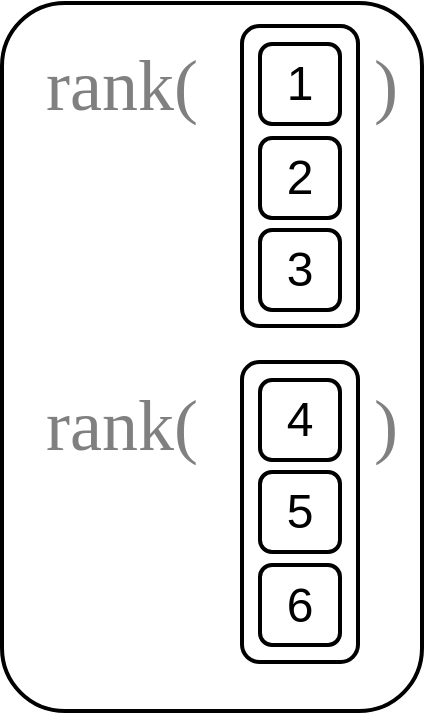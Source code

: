 <mxfile version="14.6.0" type="device"><diagram id="dr9mNJ5kcsJP4tiuhUG5" name="Page-1"><mxGraphModel dx="733" dy="682" grid="1" gridSize="10" guides="1" tooltips="1" connect="1" arrows="1" fold="1" page="1" pageScale="1" pageWidth="850" pageHeight="1100" math="0" shadow="0"><root><mxCell id="0"/><mxCell id="1" parent="0"/><mxCell id="CSwee1cqGbC4r-1llz8I-1" value="" style="rounded=1;whiteSpace=wrap;html=1;strokeWidth=2;perimeterSpacing=0;" vertex="1" parent="1"><mxGeometry x="490" y="128.5" width="210" height="354" as="geometry"/></mxCell><mxCell id="CSwee1cqGbC4r-1llz8I-2" value="" style="group" vertex="1" connectable="0" parent="1"><mxGeometry x="610" y="140" width="58" height="331" as="geometry"/></mxCell><mxCell id="CSwee1cqGbC4r-1llz8I-3" value="" style="rounded=1;whiteSpace=wrap;html=1;strokeWidth=2;" vertex="1" parent="CSwee1cqGbC4r-1llz8I-2"><mxGeometry width="58" height="150" as="geometry"/></mxCell><mxCell id="CSwee1cqGbC4r-1llz8I-4" value="&lt;font style=&quot;font-size: 24px&quot;&gt;1&lt;/font&gt;" style="rounded=1;whiteSpace=wrap;html=1;strokeWidth=2;" vertex="1" parent="CSwee1cqGbC4r-1llz8I-2"><mxGeometry x="9" y="9" width="40" height="40" as="geometry"/></mxCell><mxCell id="CSwee1cqGbC4r-1llz8I-5" value="2" style="rounded=1;whiteSpace=wrap;html=1;fontSize=24;strokeWidth=2;" vertex="1" parent="CSwee1cqGbC4r-1llz8I-2"><mxGeometry x="9" y="56" width="40" height="40" as="geometry"/></mxCell><mxCell id="CSwee1cqGbC4r-1llz8I-6" value="3" style="rounded=1;whiteSpace=wrap;html=1;fontSize=24;strokeWidth=2;" vertex="1" parent="CSwee1cqGbC4r-1llz8I-2"><mxGeometry x="9" y="102" width="40" height="40" as="geometry"/></mxCell><mxCell id="CSwee1cqGbC4r-1llz8I-7" value="" style="group" vertex="1" connectable="0" parent="CSwee1cqGbC4r-1llz8I-2"><mxGeometry x="9" y="190" width="49" height="141" as="geometry"/></mxCell><mxCell id="CSwee1cqGbC4r-1llz8I-8" value="" style="rounded=1;whiteSpace=wrap;html=1;strokeWidth=2;" vertex="1" parent="CSwee1cqGbC4r-1llz8I-7"><mxGeometry x="-9" y="-22" width="58" height="150" as="geometry"/></mxCell><mxCell id="CSwee1cqGbC4r-1llz8I-9" value="4" style="rounded=1;whiteSpace=wrap;html=1;fontSize=24;strokeWidth=2;" vertex="1" parent="CSwee1cqGbC4r-1llz8I-7"><mxGeometry y="-13" width="40" height="40" as="geometry"/></mxCell><mxCell id="CSwee1cqGbC4r-1llz8I-10" value="5" style="rounded=1;whiteSpace=wrap;html=1;fontSize=24;strokeWidth=2;" vertex="1" parent="CSwee1cqGbC4r-1llz8I-7"><mxGeometry y="33" width="40" height="40" as="geometry"/></mxCell><mxCell id="CSwee1cqGbC4r-1llz8I-11" value="6" style="rounded=1;whiteSpace=wrap;html=1;fontSize=24;strokeWidth=2;" vertex="1" parent="CSwee1cqGbC4r-1llz8I-7"><mxGeometry y="79.5" width="40" height="40" as="geometry"/></mxCell><mxCell id="CSwee1cqGbC4r-1llz8I-12" value="" style="group" vertex="1" connectable="0" parent="1"><mxGeometry x="530" y="160" width="172" height="20" as="geometry"/></mxCell><mxCell id="CSwee1cqGbC4r-1llz8I-13" value="&lt;font style=&quot;font-size: 36px&quot;&gt;rank(&lt;/font&gt;" style="text;html=1;strokeColor=none;fillColor=none;align=center;verticalAlign=middle;whiteSpace=wrap;rounded=0;fontFamily=Lucida Console;fontColor=#808080;" vertex="1" parent="CSwee1cqGbC4r-1llz8I-12"><mxGeometry width="40" height="20" as="geometry"/></mxCell><mxCell id="CSwee1cqGbC4r-1llz8I-14" value="&lt;font style=&quot;font-size: 36px&quot;&gt;)&lt;/font&gt;" style="text;html=1;strokeColor=none;fillColor=none;align=center;verticalAlign=middle;whiteSpace=wrap;rounded=0;fontFamily=Lucida Console;fontColor=#808080;" vertex="1" parent="CSwee1cqGbC4r-1llz8I-12"><mxGeometry x="132" width="40" height="20" as="geometry"/></mxCell><mxCell id="CSwee1cqGbC4r-1llz8I-15" value="&lt;font style=&quot;font-size: 36px&quot;&gt;rank(&lt;/font&gt;" style="text;html=1;strokeColor=none;fillColor=none;align=center;verticalAlign=middle;whiteSpace=wrap;rounded=0;fontFamily=Lucida Console;fontColor=#808080;" vertex="1" parent="1"><mxGeometry x="530" y="330" width="40" height="20" as="geometry"/></mxCell><mxCell id="CSwee1cqGbC4r-1llz8I-16" value="&lt;font style=&quot;font-size: 36px&quot;&gt;)&lt;/font&gt;" style="text;html=1;strokeColor=none;fillColor=none;align=center;verticalAlign=middle;whiteSpace=wrap;rounded=0;fontFamily=Lucida Console;fontColor=#808080;" vertex="1" parent="1"><mxGeometry x="662" y="330" width="40" height="20" as="geometry"/></mxCell></root></mxGraphModel></diagram></mxfile>